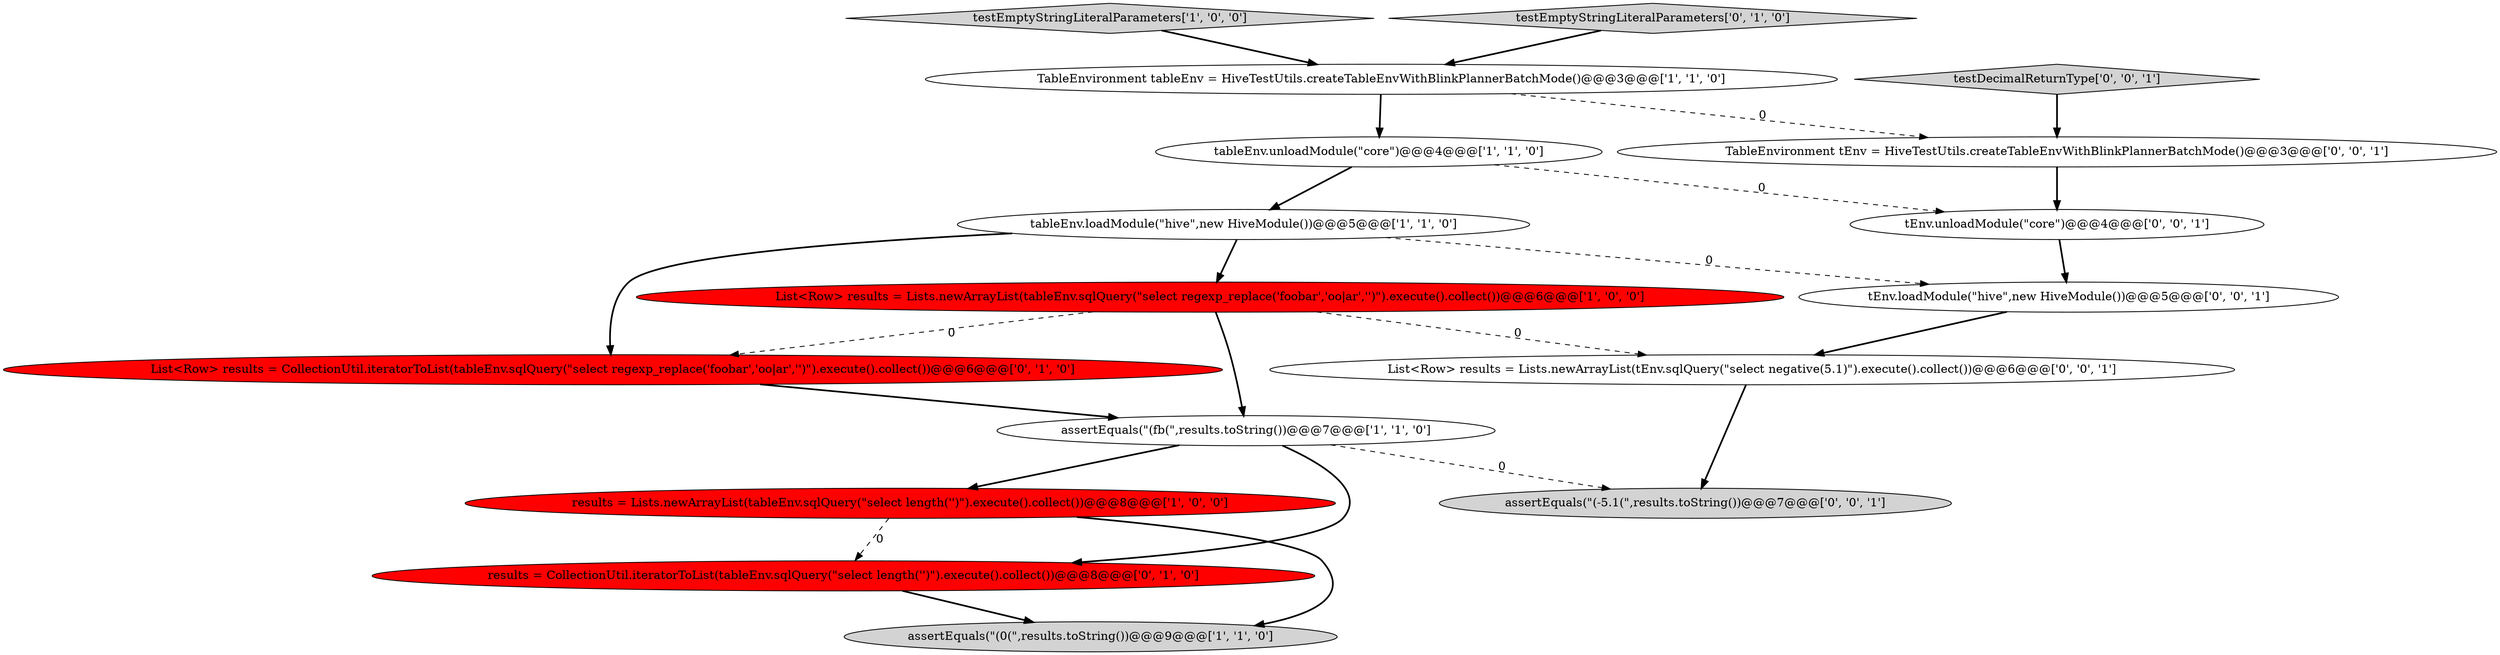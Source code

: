 digraph {
16 [style = filled, label = "assertEquals(\"(-5.1(\",results.toString())@@@7@@@['0', '0', '1']", fillcolor = lightgray, shape = ellipse image = "AAA0AAABBB3BBB"];
6 [style = filled, label = "results = Lists.newArrayList(tableEnv.sqlQuery(\"select length('')\").execute().collect())@@@8@@@['1', '0', '0']", fillcolor = red, shape = ellipse image = "AAA1AAABBB1BBB"];
14 [style = filled, label = "List<Row> results = Lists.newArrayList(tEnv.sqlQuery(\"select negative(5.1)\").execute().collect())@@@6@@@['0', '0', '1']", fillcolor = white, shape = ellipse image = "AAA0AAABBB3BBB"];
7 [style = filled, label = "assertEquals(\"(fb(\",results.toString())@@@7@@@['1', '1', '0']", fillcolor = white, shape = ellipse image = "AAA0AAABBB1BBB"];
4 [style = filled, label = "testEmptyStringLiteralParameters['1', '0', '0']", fillcolor = lightgray, shape = diamond image = "AAA0AAABBB1BBB"];
8 [style = filled, label = "testEmptyStringLiteralParameters['0', '1', '0']", fillcolor = lightgray, shape = diamond image = "AAA0AAABBB2BBB"];
9 [style = filled, label = "results = CollectionUtil.iteratorToList(tableEnv.sqlQuery(\"select length('')\").execute().collect())@@@8@@@['0', '1', '0']", fillcolor = red, shape = ellipse image = "AAA1AAABBB2BBB"];
11 [style = filled, label = "TableEnvironment tEnv = HiveTestUtils.createTableEnvWithBlinkPlannerBatchMode()@@@3@@@['0', '0', '1']", fillcolor = white, shape = ellipse image = "AAA0AAABBB3BBB"];
12 [style = filled, label = "testDecimalReturnType['0', '0', '1']", fillcolor = lightgray, shape = diamond image = "AAA0AAABBB3BBB"];
2 [style = filled, label = "List<Row> results = Lists.newArrayList(tableEnv.sqlQuery(\"select regexp_replace('foobar','oo|ar','')\").execute().collect())@@@6@@@['1', '0', '0']", fillcolor = red, shape = ellipse image = "AAA1AAABBB1BBB"];
5 [style = filled, label = "tableEnv.unloadModule(\"core\")@@@4@@@['1', '1', '0']", fillcolor = white, shape = ellipse image = "AAA0AAABBB1BBB"];
15 [style = filled, label = "tEnv.loadModule(\"hive\",new HiveModule())@@@5@@@['0', '0', '1']", fillcolor = white, shape = ellipse image = "AAA0AAABBB3BBB"];
13 [style = filled, label = "tEnv.unloadModule(\"core\")@@@4@@@['0', '0', '1']", fillcolor = white, shape = ellipse image = "AAA0AAABBB3BBB"];
0 [style = filled, label = "assertEquals(\"(0(\",results.toString())@@@9@@@['1', '1', '0']", fillcolor = lightgray, shape = ellipse image = "AAA0AAABBB1BBB"];
1 [style = filled, label = "tableEnv.loadModule(\"hive\",new HiveModule())@@@5@@@['1', '1', '0']", fillcolor = white, shape = ellipse image = "AAA0AAABBB1BBB"];
10 [style = filled, label = "List<Row> results = CollectionUtil.iteratorToList(tableEnv.sqlQuery(\"select regexp_replace('foobar','oo|ar','')\").execute().collect())@@@6@@@['0', '1', '0']", fillcolor = red, shape = ellipse image = "AAA1AAABBB2BBB"];
3 [style = filled, label = "TableEnvironment tableEnv = HiveTestUtils.createTableEnvWithBlinkPlannerBatchMode()@@@3@@@['1', '1', '0']", fillcolor = white, shape = ellipse image = "AAA0AAABBB1BBB"];
5->13 [style = dashed, label="0"];
14->16 [style = bold, label=""];
4->3 [style = bold, label=""];
9->0 [style = bold, label=""];
15->14 [style = bold, label=""];
7->16 [style = dashed, label="0"];
1->15 [style = dashed, label="0"];
6->9 [style = dashed, label="0"];
8->3 [style = bold, label=""];
12->11 [style = bold, label=""];
6->0 [style = bold, label=""];
10->7 [style = bold, label=""];
2->10 [style = dashed, label="0"];
7->9 [style = bold, label=""];
5->1 [style = bold, label=""];
3->5 [style = bold, label=""];
2->14 [style = dashed, label="0"];
11->13 [style = bold, label=""];
7->6 [style = bold, label=""];
1->2 [style = bold, label=""];
13->15 [style = bold, label=""];
2->7 [style = bold, label=""];
1->10 [style = bold, label=""];
3->11 [style = dashed, label="0"];
}
